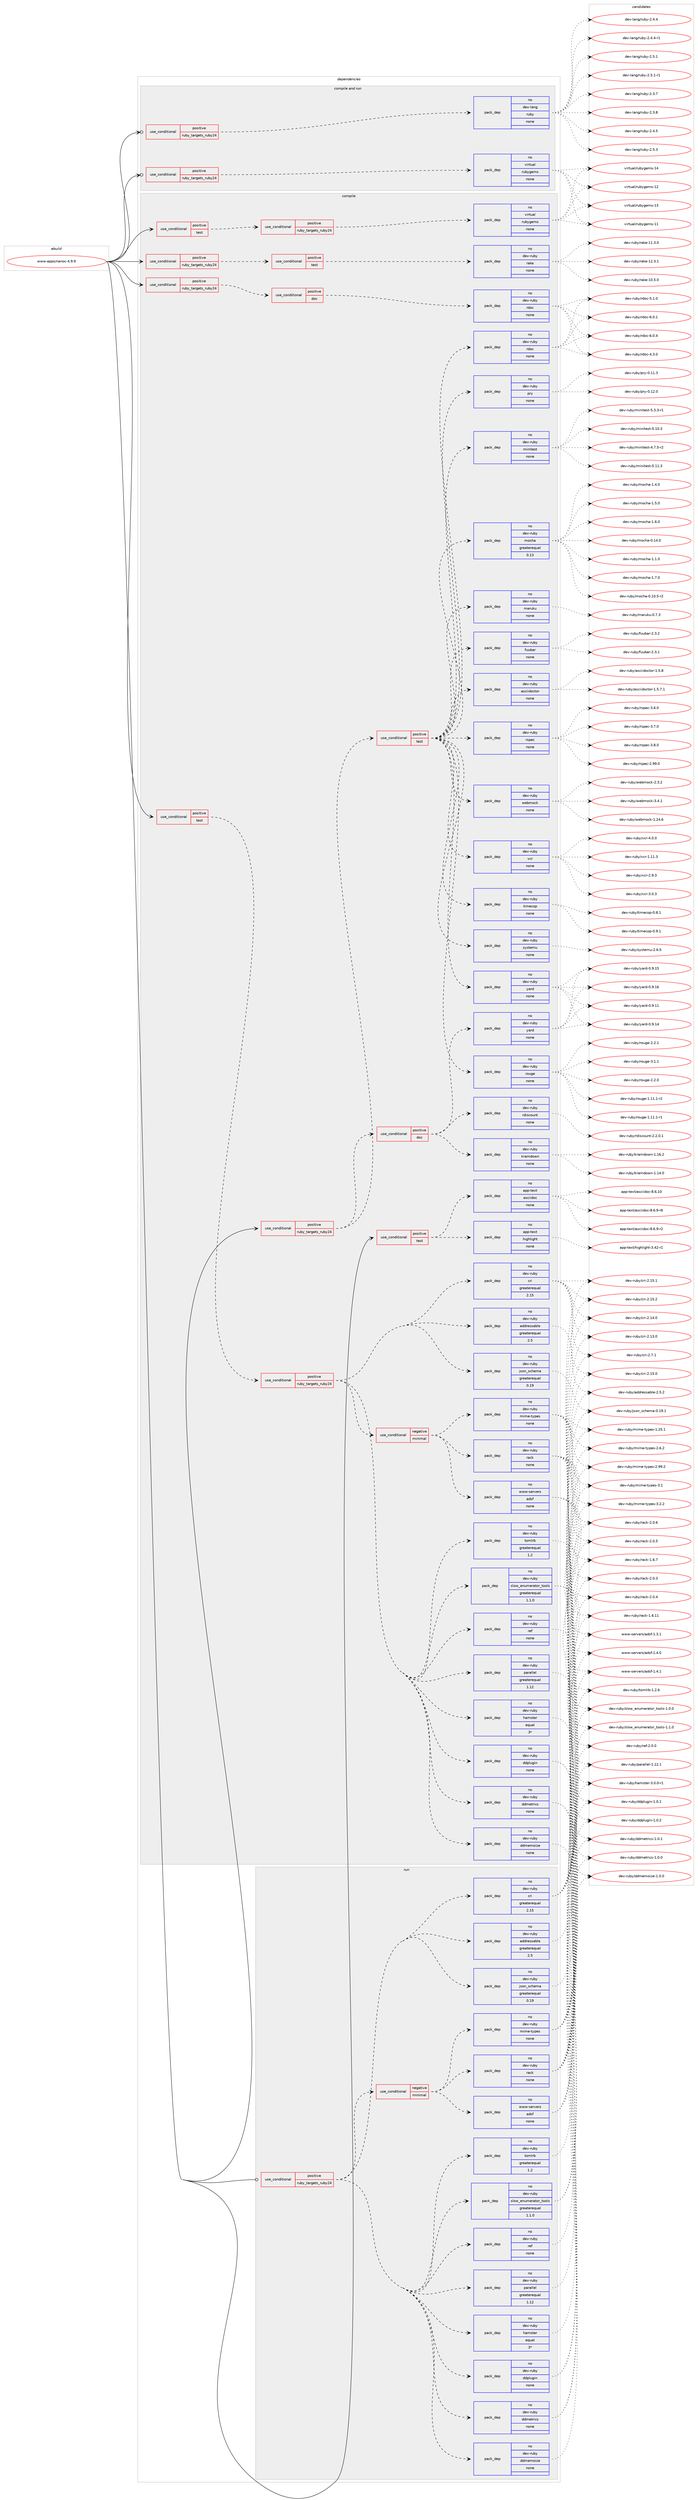 digraph prolog {

# *************
# Graph options
# *************

newrank=true;
concentrate=true;
compound=true;
graph [rankdir=LR,fontname=Helvetica,fontsize=10,ranksep=1.5];#, ranksep=2.5, nodesep=0.2];
edge  [arrowhead=vee];
node  [fontname=Helvetica,fontsize=10];

# **********
# The ebuild
# **********

subgraph cluster_leftcol {
color=gray;
rank=same;
label=<<i>ebuild</i>>;
id [label="www-apps/nanoc-4.9.9", color=red, width=4, href="../www-apps/nanoc-4.9.9.svg"];
}

# ****************
# The dependencies
# ****************

subgraph cluster_midcol {
color=gray;
label=<<i>dependencies</i>>;
subgraph cluster_compile {
fillcolor="#eeeeee";
style=filled;
label=<<i>compile</i>>;
subgraph cond1420 {
dependency8120 [label=<<TABLE BORDER="0" CELLBORDER="1" CELLSPACING="0" CELLPADDING="4"><TR><TD ROWSPAN="3" CELLPADDING="10">use_conditional</TD></TR><TR><TD>positive</TD></TR><TR><TD>ruby_targets_ruby24</TD></TR></TABLE>>, shape=none, color=red];
subgraph cond1421 {
dependency8121 [label=<<TABLE BORDER="0" CELLBORDER="1" CELLSPACING="0" CELLPADDING="4"><TR><TD ROWSPAN="3" CELLPADDING="10">use_conditional</TD></TR><TR><TD>positive</TD></TR><TR><TD>doc</TD></TR></TABLE>>, shape=none, color=red];
subgraph pack6503 {
dependency8122 [label=<<TABLE BORDER="0" CELLBORDER="1" CELLSPACING="0" CELLPADDING="4" WIDTH="220"><TR><TD ROWSPAN="6" CELLPADDING="30">pack_dep</TD></TR><TR><TD WIDTH="110">no</TD></TR><TR><TD>dev-ruby</TD></TR><TR><TD>rdoc</TD></TR><TR><TD>none</TD></TR><TR><TD></TD></TR></TABLE>>, shape=none, color=blue];
}
dependency8121:e -> dependency8122:w [weight=20,style="dashed",arrowhead="vee"];
}
dependency8120:e -> dependency8121:w [weight=20,style="dashed",arrowhead="vee"];
}
id:e -> dependency8120:w [weight=20,style="solid",arrowhead="vee"];
subgraph cond1422 {
dependency8123 [label=<<TABLE BORDER="0" CELLBORDER="1" CELLSPACING="0" CELLPADDING="4"><TR><TD ROWSPAN="3" CELLPADDING="10">use_conditional</TD></TR><TR><TD>positive</TD></TR><TR><TD>ruby_targets_ruby24</TD></TR></TABLE>>, shape=none, color=red];
subgraph cond1423 {
dependency8124 [label=<<TABLE BORDER="0" CELLBORDER="1" CELLSPACING="0" CELLPADDING="4"><TR><TD ROWSPAN="3" CELLPADDING="10">use_conditional</TD></TR><TR><TD>positive</TD></TR><TR><TD>test</TD></TR></TABLE>>, shape=none, color=red];
subgraph pack6504 {
dependency8125 [label=<<TABLE BORDER="0" CELLBORDER="1" CELLSPACING="0" CELLPADDING="4" WIDTH="220"><TR><TD ROWSPAN="6" CELLPADDING="30">pack_dep</TD></TR><TR><TD WIDTH="110">no</TD></TR><TR><TD>dev-ruby</TD></TR><TR><TD>rake</TD></TR><TR><TD>none</TD></TR><TR><TD></TD></TR></TABLE>>, shape=none, color=blue];
}
dependency8124:e -> dependency8125:w [weight=20,style="dashed",arrowhead="vee"];
}
dependency8123:e -> dependency8124:w [weight=20,style="dashed",arrowhead="vee"];
}
id:e -> dependency8123:w [weight=20,style="solid",arrowhead="vee"];
subgraph cond1424 {
dependency8126 [label=<<TABLE BORDER="0" CELLBORDER="1" CELLSPACING="0" CELLPADDING="4"><TR><TD ROWSPAN="3" CELLPADDING="10">use_conditional</TD></TR><TR><TD>positive</TD></TR><TR><TD>ruby_targets_ruby24</TD></TR></TABLE>>, shape=none, color=red];
subgraph cond1425 {
dependency8127 [label=<<TABLE BORDER="0" CELLBORDER="1" CELLSPACING="0" CELLPADDING="4"><TR><TD ROWSPAN="3" CELLPADDING="10">use_conditional</TD></TR><TR><TD>positive</TD></TR><TR><TD>test</TD></TR></TABLE>>, shape=none, color=red];
subgraph pack6505 {
dependency8128 [label=<<TABLE BORDER="0" CELLBORDER="1" CELLSPACING="0" CELLPADDING="4" WIDTH="220"><TR><TD ROWSPAN="6" CELLPADDING="30">pack_dep</TD></TR><TR><TD WIDTH="110">no</TD></TR><TR><TD>dev-ruby</TD></TR><TR><TD>rspec</TD></TR><TR><TD>none</TD></TR><TR><TD></TD></TR></TABLE>>, shape=none, color=blue];
}
dependency8127:e -> dependency8128:w [weight=20,style="dashed",arrowhead="vee"];
subgraph pack6506 {
dependency8129 [label=<<TABLE BORDER="0" CELLBORDER="1" CELLSPACING="0" CELLPADDING="4" WIDTH="220"><TR><TD ROWSPAN="6" CELLPADDING="30">pack_dep</TD></TR><TR><TD WIDTH="110">no</TD></TR><TR><TD>dev-ruby</TD></TR><TR><TD>asciidoctor</TD></TR><TR><TD>none</TD></TR><TR><TD></TD></TR></TABLE>>, shape=none, color=blue];
}
dependency8127:e -> dependency8129:w [weight=20,style="dashed",arrowhead="vee"];
subgraph pack6507 {
dependency8130 [label=<<TABLE BORDER="0" CELLBORDER="1" CELLSPACING="0" CELLPADDING="4" WIDTH="220"><TR><TD ROWSPAN="6" CELLPADDING="30">pack_dep</TD></TR><TR><TD WIDTH="110">no</TD></TR><TR><TD>dev-ruby</TD></TR><TR><TD>fuubar</TD></TR><TR><TD>none</TD></TR><TR><TD></TD></TR></TABLE>>, shape=none, color=blue];
}
dependency8127:e -> dependency8130:w [weight=20,style="dashed",arrowhead="vee"];
subgraph pack6508 {
dependency8131 [label=<<TABLE BORDER="0" CELLBORDER="1" CELLSPACING="0" CELLPADDING="4" WIDTH="220"><TR><TD ROWSPAN="6" CELLPADDING="30">pack_dep</TD></TR><TR><TD WIDTH="110">no</TD></TR><TR><TD>dev-ruby</TD></TR><TR><TD>maruku</TD></TR><TR><TD>none</TD></TR><TR><TD></TD></TR></TABLE>>, shape=none, color=blue];
}
dependency8127:e -> dependency8131:w [weight=20,style="dashed",arrowhead="vee"];
subgraph pack6509 {
dependency8132 [label=<<TABLE BORDER="0" CELLBORDER="1" CELLSPACING="0" CELLPADDING="4" WIDTH="220"><TR><TD ROWSPAN="6" CELLPADDING="30">pack_dep</TD></TR><TR><TD WIDTH="110">no</TD></TR><TR><TD>dev-ruby</TD></TR><TR><TD>mocha</TD></TR><TR><TD>greaterequal</TD></TR><TR><TD>0.13</TD></TR></TABLE>>, shape=none, color=blue];
}
dependency8127:e -> dependency8132:w [weight=20,style="dashed",arrowhead="vee"];
subgraph pack6510 {
dependency8133 [label=<<TABLE BORDER="0" CELLBORDER="1" CELLSPACING="0" CELLPADDING="4" WIDTH="220"><TR><TD ROWSPAN="6" CELLPADDING="30">pack_dep</TD></TR><TR><TD WIDTH="110">no</TD></TR><TR><TD>dev-ruby</TD></TR><TR><TD>minitest</TD></TR><TR><TD>none</TD></TR><TR><TD></TD></TR></TABLE>>, shape=none, color=blue];
}
dependency8127:e -> dependency8133:w [weight=20,style="dashed",arrowhead="vee"];
subgraph pack6511 {
dependency8134 [label=<<TABLE BORDER="0" CELLBORDER="1" CELLSPACING="0" CELLPADDING="4" WIDTH="220"><TR><TD ROWSPAN="6" CELLPADDING="30">pack_dep</TD></TR><TR><TD WIDTH="110">no</TD></TR><TR><TD>dev-ruby</TD></TR><TR><TD>pry</TD></TR><TR><TD>none</TD></TR><TR><TD></TD></TR></TABLE>>, shape=none, color=blue];
}
dependency8127:e -> dependency8134:w [weight=20,style="dashed",arrowhead="vee"];
subgraph pack6512 {
dependency8135 [label=<<TABLE BORDER="0" CELLBORDER="1" CELLSPACING="0" CELLPADDING="4" WIDTH="220"><TR><TD ROWSPAN="6" CELLPADDING="30">pack_dep</TD></TR><TR><TD WIDTH="110">no</TD></TR><TR><TD>dev-ruby</TD></TR><TR><TD>rdoc</TD></TR><TR><TD>none</TD></TR><TR><TD></TD></TR></TABLE>>, shape=none, color=blue];
}
dependency8127:e -> dependency8135:w [weight=20,style="dashed",arrowhead="vee"];
subgraph pack6513 {
dependency8136 [label=<<TABLE BORDER="0" CELLBORDER="1" CELLSPACING="0" CELLPADDING="4" WIDTH="220"><TR><TD ROWSPAN="6" CELLPADDING="30">pack_dep</TD></TR><TR><TD WIDTH="110">no</TD></TR><TR><TD>dev-ruby</TD></TR><TR><TD>rouge</TD></TR><TR><TD>none</TD></TR><TR><TD></TD></TR></TABLE>>, shape=none, color=blue];
}
dependency8127:e -> dependency8136:w [weight=20,style="dashed",arrowhead="vee"];
subgraph pack6514 {
dependency8137 [label=<<TABLE BORDER="0" CELLBORDER="1" CELLSPACING="0" CELLPADDING="4" WIDTH="220"><TR><TD ROWSPAN="6" CELLPADDING="30">pack_dep</TD></TR><TR><TD WIDTH="110">no</TD></TR><TR><TD>dev-ruby</TD></TR><TR><TD>systemu</TD></TR><TR><TD>none</TD></TR><TR><TD></TD></TR></TABLE>>, shape=none, color=blue];
}
dependency8127:e -> dependency8137:w [weight=20,style="dashed",arrowhead="vee"];
subgraph pack6515 {
dependency8138 [label=<<TABLE BORDER="0" CELLBORDER="1" CELLSPACING="0" CELLPADDING="4" WIDTH="220"><TR><TD ROWSPAN="6" CELLPADDING="30">pack_dep</TD></TR><TR><TD WIDTH="110">no</TD></TR><TR><TD>dev-ruby</TD></TR><TR><TD>timecop</TD></TR><TR><TD>none</TD></TR><TR><TD></TD></TR></TABLE>>, shape=none, color=blue];
}
dependency8127:e -> dependency8138:w [weight=20,style="dashed",arrowhead="vee"];
subgraph pack6516 {
dependency8139 [label=<<TABLE BORDER="0" CELLBORDER="1" CELLSPACING="0" CELLPADDING="4" WIDTH="220"><TR><TD ROWSPAN="6" CELLPADDING="30">pack_dep</TD></TR><TR><TD WIDTH="110">no</TD></TR><TR><TD>dev-ruby</TD></TR><TR><TD>vcr</TD></TR><TR><TD>none</TD></TR><TR><TD></TD></TR></TABLE>>, shape=none, color=blue];
}
dependency8127:e -> dependency8139:w [weight=20,style="dashed",arrowhead="vee"];
subgraph pack6517 {
dependency8140 [label=<<TABLE BORDER="0" CELLBORDER="1" CELLSPACING="0" CELLPADDING="4" WIDTH="220"><TR><TD ROWSPAN="6" CELLPADDING="30">pack_dep</TD></TR><TR><TD WIDTH="110">no</TD></TR><TR><TD>dev-ruby</TD></TR><TR><TD>webmock</TD></TR><TR><TD>none</TD></TR><TR><TD></TD></TR></TABLE>>, shape=none, color=blue];
}
dependency8127:e -> dependency8140:w [weight=20,style="dashed",arrowhead="vee"];
subgraph pack6518 {
dependency8141 [label=<<TABLE BORDER="0" CELLBORDER="1" CELLSPACING="0" CELLPADDING="4" WIDTH="220"><TR><TD ROWSPAN="6" CELLPADDING="30">pack_dep</TD></TR><TR><TD WIDTH="110">no</TD></TR><TR><TD>dev-ruby</TD></TR><TR><TD>yard</TD></TR><TR><TD>none</TD></TR><TR><TD></TD></TR></TABLE>>, shape=none, color=blue];
}
dependency8127:e -> dependency8141:w [weight=20,style="dashed",arrowhead="vee"];
}
dependency8126:e -> dependency8127:w [weight=20,style="dashed",arrowhead="vee"];
subgraph cond1426 {
dependency8142 [label=<<TABLE BORDER="0" CELLBORDER="1" CELLSPACING="0" CELLPADDING="4"><TR><TD ROWSPAN="3" CELLPADDING="10">use_conditional</TD></TR><TR><TD>positive</TD></TR><TR><TD>doc</TD></TR></TABLE>>, shape=none, color=red];
subgraph pack6519 {
dependency8143 [label=<<TABLE BORDER="0" CELLBORDER="1" CELLSPACING="0" CELLPADDING="4" WIDTH="220"><TR><TD ROWSPAN="6" CELLPADDING="30">pack_dep</TD></TR><TR><TD WIDTH="110">no</TD></TR><TR><TD>dev-ruby</TD></TR><TR><TD>kramdown</TD></TR><TR><TD>none</TD></TR><TR><TD></TD></TR></TABLE>>, shape=none, color=blue];
}
dependency8142:e -> dependency8143:w [weight=20,style="dashed",arrowhead="vee"];
subgraph pack6520 {
dependency8144 [label=<<TABLE BORDER="0" CELLBORDER="1" CELLSPACING="0" CELLPADDING="4" WIDTH="220"><TR><TD ROWSPAN="6" CELLPADDING="30">pack_dep</TD></TR><TR><TD WIDTH="110">no</TD></TR><TR><TD>dev-ruby</TD></TR><TR><TD>rdiscount</TD></TR><TR><TD>none</TD></TR><TR><TD></TD></TR></TABLE>>, shape=none, color=blue];
}
dependency8142:e -> dependency8144:w [weight=20,style="dashed",arrowhead="vee"];
subgraph pack6521 {
dependency8145 [label=<<TABLE BORDER="0" CELLBORDER="1" CELLSPACING="0" CELLPADDING="4" WIDTH="220"><TR><TD ROWSPAN="6" CELLPADDING="30">pack_dep</TD></TR><TR><TD WIDTH="110">no</TD></TR><TR><TD>dev-ruby</TD></TR><TR><TD>yard</TD></TR><TR><TD>none</TD></TR><TR><TD></TD></TR></TABLE>>, shape=none, color=blue];
}
dependency8142:e -> dependency8145:w [weight=20,style="dashed",arrowhead="vee"];
}
dependency8126:e -> dependency8142:w [weight=20,style="dashed",arrowhead="vee"];
}
id:e -> dependency8126:w [weight=20,style="solid",arrowhead="vee"];
subgraph cond1427 {
dependency8146 [label=<<TABLE BORDER="0" CELLBORDER="1" CELLSPACING="0" CELLPADDING="4"><TR><TD ROWSPAN="3" CELLPADDING="10">use_conditional</TD></TR><TR><TD>positive</TD></TR><TR><TD>test</TD></TR></TABLE>>, shape=none, color=red];
subgraph cond1428 {
dependency8147 [label=<<TABLE BORDER="0" CELLBORDER="1" CELLSPACING="0" CELLPADDING="4"><TR><TD ROWSPAN="3" CELLPADDING="10">use_conditional</TD></TR><TR><TD>positive</TD></TR><TR><TD>ruby_targets_ruby24</TD></TR></TABLE>>, shape=none, color=red];
subgraph cond1429 {
dependency8148 [label=<<TABLE BORDER="0" CELLBORDER="1" CELLSPACING="0" CELLPADDING="4"><TR><TD ROWSPAN="3" CELLPADDING="10">use_conditional</TD></TR><TR><TD>negative</TD></TR><TR><TD>minimal</TD></TR></TABLE>>, shape=none, color=red];
subgraph pack6522 {
dependency8149 [label=<<TABLE BORDER="0" CELLBORDER="1" CELLSPACING="0" CELLPADDING="4" WIDTH="220"><TR><TD ROWSPAN="6" CELLPADDING="30">pack_dep</TD></TR><TR><TD WIDTH="110">no</TD></TR><TR><TD>dev-ruby</TD></TR><TR><TD>mime-types</TD></TR><TR><TD>none</TD></TR><TR><TD></TD></TR></TABLE>>, shape=none, color=blue];
}
dependency8148:e -> dependency8149:w [weight=20,style="dashed",arrowhead="vee"];
subgraph pack6523 {
dependency8150 [label=<<TABLE BORDER="0" CELLBORDER="1" CELLSPACING="0" CELLPADDING="4" WIDTH="220"><TR><TD ROWSPAN="6" CELLPADDING="30">pack_dep</TD></TR><TR><TD WIDTH="110">no</TD></TR><TR><TD>dev-ruby</TD></TR><TR><TD>rack</TD></TR><TR><TD>none</TD></TR><TR><TD></TD></TR></TABLE>>, shape=none, color=blue];
}
dependency8148:e -> dependency8150:w [weight=20,style="dashed",arrowhead="vee"];
subgraph pack6524 {
dependency8151 [label=<<TABLE BORDER="0" CELLBORDER="1" CELLSPACING="0" CELLPADDING="4" WIDTH="220"><TR><TD ROWSPAN="6" CELLPADDING="30">pack_dep</TD></TR><TR><TD WIDTH="110">no</TD></TR><TR><TD>www-servers</TD></TR><TR><TD>adsf</TD></TR><TR><TD>none</TD></TR><TR><TD></TD></TR></TABLE>>, shape=none, color=blue];
}
dependency8148:e -> dependency8151:w [weight=20,style="dashed",arrowhead="vee"];
}
dependency8147:e -> dependency8148:w [weight=20,style="dashed",arrowhead="vee"];
subgraph pack6525 {
dependency8152 [label=<<TABLE BORDER="0" CELLBORDER="1" CELLSPACING="0" CELLPADDING="4" WIDTH="220"><TR><TD ROWSPAN="6" CELLPADDING="30">pack_dep</TD></TR><TR><TD WIDTH="110">no</TD></TR><TR><TD>dev-ruby</TD></TR><TR><TD>addressable</TD></TR><TR><TD>greaterequal</TD></TR><TR><TD>2.5</TD></TR></TABLE>>, shape=none, color=blue];
}
dependency8147:e -> dependency8152:w [weight=20,style="dashed",arrowhead="vee"];
subgraph pack6526 {
dependency8153 [label=<<TABLE BORDER="0" CELLBORDER="1" CELLSPACING="0" CELLPADDING="4" WIDTH="220"><TR><TD ROWSPAN="6" CELLPADDING="30">pack_dep</TD></TR><TR><TD WIDTH="110">no</TD></TR><TR><TD>dev-ruby</TD></TR><TR><TD>cri</TD></TR><TR><TD>greaterequal</TD></TR><TR><TD>2.15</TD></TR></TABLE>>, shape=none, color=blue];
}
dependency8147:e -> dependency8153:w [weight=20,style="dashed",arrowhead="vee"];
subgraph pack6527 {
dependency8154 [label=<<TABLE BORDER="0" CELLBORDER="1" CELLSPACING="0" CELLPADDING="4" WIDTH="220"><TR><TD ROWSPAN="6" CELLPADDING="30">pack_dep</TD></TR><TR><TD WIDTH="110">no</TD></TR><TR><TD>dev-ruby</TD></TR><TR><TD>ddmemoize</TD></TR><TR><TD>none</TD></TR><TR><TD></TD></TR></TABLE>>, shape=none, color=blue];
}
dependency8147:e -> dependency8154:w [weight=20,style="dashed",arrowhead="vee"];
subgraph pack6528 {
dependency8155 [label=<<TABLE BORDER="0" CELLBORDER="1" CELLSPACING="0" CELLPADDING="4" WIDTH="220"><TR><TD ROWSPAN="6" CELLPADDING="30">pack_dep</TD></TR><TR><TD WIDTH="110">no</TD></TR><TR><TD>dev-ruby</TD></TR><TR><TD>ddmetrics</TD></TR><TR><TD>none</TD></TR><TR><TD></TD></TR></TABLE>>, shape=none, color=blue];
}
dependency8147:e -> dependency8155:w [weight=20,style="dashed",arrowhead="vee"];
subgraph pack6529 {
dependency8156 [label=<<TABLE BORDER="0" CELLBORDER="1" CELLSPACING="0" CELLPADDING="4" WIDTH="220"><TR><TD ROWSPAN="6" CELLPADDING="30">pack_dep</TD></TR><TR><TD WIDTH="110">no</TD></TR><TR><TD>dev-ruby</TD></TR><TR><TD>ddplugin</TD></TR><TR><TD>none</TD></TR><TR><TD></TD></TR></TABLE>>, shape=none, color=blue];
}
dependency8147:e -> dependency8156:w [weight=20,style="dashed",arrowhead="vee"];
subgraph pack6530 {
dependency8157 [label=<<TABLE BORDER="0" CELLBORDER="1" CELLSPACING="0" CELLPADDING="4" WIDTH="220"><TR><TD ROWSPAN="6" CELLPADDING="30">pack_dep</TD></TR><TR><TD WIDTH="110">no</TD></TR><TR><TD>dev-ruby</TD></TR><TR><TD>hamster</TD></TR><TR><TD>equal</TD></TR><TR><TD>3*</TD></TR></TABLE>>, shape=none, color=blue];
}
dependency8147:e -> dependency8157:w [weight=20,style="dashed",arrowhead="vee"];
subgraph pack6531 {
dependency8158 [label=<<TABLE BORDER="0" CELLBORDER="1" CELLSPACING="0" CELLPADDING="4" WIDTH="220"><TR><TD ROWSPAN="6" CELLPADDING="30">pack_dep</TD></TR><TR><TD WIDTH="110">no</TD></TR><TR><TD>dev-ruby</TD></TR><TR><TD>json_schema</TD></TR><TR><TD>greaterequal</TD></TR><TR><TD>0.19</TD></TR></TABLE>>, shape=none, color=blue];
}
dependency8147:e -> dependency8158:w [weight=20,style="dashed",arrowhead="vee"];
subgraph pack6532 {
dependency8159 [label=<<TABLE BORDER="0" CELLBORDER="1" CELLSPACING="0" CELLPADDING="4" WIDTH="220"><TR><TD ROWSPAN="6" CELLPADDING="30">pack_dep</TD></TR><TR><TD WIDTH="110">no</TD></TR><TR><TD>dev-ruby</TD></TR><TR><TD>parallel</TD></TR><TR><TD>greaterequal</TD></TR><TR><TD>1.12</TD></TR></TABLE>>, shape=none, color=blue];
}
dependency8147:e -> dependency8159:w [weight=20,style="dashed",arrowhead="vee"];
subgraph pack6533 {
dependency8160 [label=<<TABLE BORDER="0" CELLBORDER="1" CELLSPACING="0" CELLPADDING="4" WIDTH="220"><TR><TD ROWSPAN="6" CELLPADDING="30">pack_dep</TD></TR><TR><TD WIDTH="110">no</TD></TR><TR><TD>dev-ruby</TD></TR><TR><TD>ref</TD></TR><TR><TD>none</TD></TR><TR><TD></TD></TR></TABLE>>, shape=none, color=blue];
}
dependency8147:e -> dependency8160:w [weight=20,style="dashed",arrowhead="vee"];
subgraph pack6534 {
dependency8161 [label=<<TABLE BORDER="0" CELLBORDER="1" CELLSPACING="0" CELLPADDING="4" WIDTH="220"><TR><TD ROWSPAN="6" CELLPADDING="30">pack_dep</TD></TR><TR><TD WIDTH="110">no</TD></TR><TR><TD>dev-ruby</TD></TR><TR><TD>slow_enumerator_tools</TD></TR><TR><TD>greaterequal</TD></TR><TR><TD>1.1.0</TD></TR></TABLE>>, shape=none, color=blue];
}
dependency8147:e -> dependency8161:w [weight=20,style="dashed",arrowhead="vee"];
subgraph pack6535 {
dependency8162 [label=<<TABLE BORDER="0" CELLBORDER="1" CELLSPACING="0" CELLPADDING="4" WIDTH="220"><TR><TD ROWSPAN="6" CELLPADDING="30">pack_dep</TD></TR><TR><TD WIDTH="110">no</TD></TR><TR><TD>dev-ruby</TD></TR><TR><TD>tomlrb</TD></TR><TR><TD>greaterequal</TD></TR><TR><TD>1.2</TD></TR></TABLE>>, shape=none, color=blue];
}
dependency8147:e -> dependency8162:w [weight=20,style="dashed",arrowhead="vee"];
}
dependency8146:e -> dependency8147:w [weight=20,style="dashed",arrowhead="vee"];
}
id:e -> dependency8146:w [weight=20,style="solid",arrowhead="vee"];
subgraph cond1430 {
dependency8163 [label=<<TABLE BORDER="0" CELLBORDER="1" CELLSPACING="0" CELLPADDING="4"><TR><TD ROWSPAN="3" CELLPADDING="10">use_conditional</TD></TR><TR><TD>positive</TD></TR><TR><TD>test</TD></TR></TABLE>>, shape=none, color=red];
subgraph cond1431 {
dependency8164 [label=<<TABLE BORDER="0" CELLBORDER="1" CELLSPACING="0" CELLPADDING="4"><TR><TD ROWSPAN="3" CELLPADDING="10">use_conditional</TD></TR><TR><TD>positive</TD></TR><TR><TD>ruby_targets_ruby24</TD></TR></TABLE>>, shape=none, color=red];
subgraph pack6536 {
dependency8165 [label=<<TABLE BORDER="0" CELLBORDER="1" CELLSPACING="0" CELLPADDING="4" WIDTH="220"><TR><TD ROWSPAN="6" CELLPADDING="30">pack_dep</TD></TR><TR><TD WIDTH="110">no</TD></TR><TR><TD>virtual</TD></TR><TR><TD>rubygems</TD></TR><TR><TD>none</TD></TR><TR><TD></TD></TR></TABLE>>, shape=none, color=blue];
}
dependency8164:e -> dependency8165:w [weight=20,style="dashed",arrowhead="vee"];
}
dependency8163:e -> dependency8164:w [weight=20,style="dashed",arrowhead="vee"];
}
id:e -> dependency8163:w [weight=20,style="solid",arrowhead="vee"];
subgraph cond1432 {
dependency8166 [label=<<TABLE BORDER="0" CELLBORDER="1" CELLSPACING="0" CELLPADDING="4"><TR><TD ROWSPAN="3" CELLPADDING="10">use_conditional</TD></TR><TR><TD>positive</TD></TR><TR><TD>test</TD></TR></TABLE>>, shape=none, color=red];
subgraph pack6537 {
dependency8167 [label=<<TABLE BORDER="0" CELLBORDER="1" CELLSPACING="0" CELLPADDING="4" WIDTH="220"><TR><TD ROWSPAN="6" CELLPADDING="30">pack_dep</TD></TR><TR><TD WIDTH="110">no</TD></TR><TR><TD>app-text</TD></TR><TR><TD>asciidoc</TD></TR><TR><TD>none</TD></TR><TR><TD></TD></TR></TABLE>>, shape=none, color=blue];
}
dependency8166:e -> dependency8167:w [weight=20,style="dashed",arrowhead="vee"];
subgraph pack6538 {
dependency8168 [label=<<TABLE BORDER="0" CELLBORDER="1" CELLSPACING="0" CELLPADDING="4" WIDTH="220"><TR><TD ROWSPAN="6" CELLPADDING="30">pack_dep</TD></TR><TR><TD WIDTH="110">no</TD></TR><TR><TD>app-text</TD></TR><TR><TD>highlight</TD></TR><TR><TD>none</TD></TR><TR><TD></TD></TR></TABLE>>, shape=none, color=blue];
}
dependency8166:e -> dependency8168:w [weight=20,style="dashed",arrowhead="vee"];
}
id:e -> dependency8166:w [weight=20,style="solid",arrowhead="vee"];
}
subgraph cluster_compileandrun {
fillcolor="#eeeeee";
style=filled;
label=<<i>compile and run</i>>;
subgraph cond1433 {
dependency8169 [label=<<TABLE BORDER="0" CELLBORDER="1" CELLSPACING="0" CELLPADDING="4"><TR><TD ROWSPAN="3" CELLPADDING="10">use_conditional</TD></TR><TR><TD>positive</TD></TR><TR><TD>ruby_targets_ruby24</TD></TR></TABLE>>, shape=none, color=red];
subgraph pack6539 {
dependency8170 [label=<<TABLE BORDER="0" CELLBORDER="1" CELLSPACING="0" CELLPADDING="4" WIDTH="220"><TR><TD ROWSPAN="6" CELLPADDING="30">pack_dep</TD></TR><TR><TD WIDTH="110">no</TD></TR><TR><TD>dev-lang</TD></TR><TR><TD>ruby</TD></TR><TR><TD>none</TD></TR><TR><TD></TD></TR></TABLE>>, shape=none, color=blue];
}
dependency8169:e -> dependency8170:w [weight=20,style="dashed",arrowhead="vee"];
}
id:e -> dependency8169:w [weight=20,style="solid",arrowhead="odotvee"];
subgraph cond1434 {
dependency8171 [label=<<TABLE BORDER="0" CELLBORDER="1" CELLSPACING="0" CELLPADDING="4"><TR><TD ROWSPAN="3" CELLPADDING="10">use_conditional</TD></TR><TR><TD>positive</TD></TR><TR><TD>ruby_targets_ruby24</TD></TR></TABLE>>, shape=none, color=red];
subgraph pack6540 {
dependency8172 [label=<<TABLE BORDER="0" CELLBORDER="1" CELLSPACING="0" CELLPADDING="4" WIDTH="220"><TR><TD ROWSPAN="6" CELLPADDING="30">pack_dep</TD></TR><TR><TD WIDTH="110">no</TD></TR><TR><TD>virtual</TD></TR><TR><TD>rubygems</TD></TR><TR><TD>none</TD></TR><TR><TD></TD></TR></TABLE>>, shape=none, color=blue];
}
dependency8171:e -> dependency8172:w [weight=20,style="dashed",arrowhead="vee"];
}
id:e -> dependency8171:w [weight=20,style="solid",arrowhead="odotvee"];
}
subgraph cluster_run {
fillcolor="#eeeeee";
style=filled;
label=<<i>run</i>>;
subgraph cond1435 {
dependency8173 [label=<<TABLE BORDER="0" CELLBORDER="1" CELLSPACING="0" CELLPADDING="4"><TR><TD ROWSPAN="3" CELLPADDING="10">use_conditional</TD></TR><TR><TD>positive</TD></TR><TR><TD>ruby_targets_ruby24</TD></TR></TABLE>>, shape=none, color=red];
subgraph cond1436 {
dependency8174 [label=<<TABLE BORDER="0" CELLBORDER="1" CELLSPACING="0" CELLPADDING="4"><TR><TD ROWSPAN="3" CELLPADDING="10">use_conditional</TD></TR><TR><TD>negative</TD></TR><TR><TD>minimal</TD></TR></TABLE>>, shape=none, color=red];
subgraph pack6541 {
dependency8175 [label=<<TABLE BORDER="0" CELLBORDER="1" CELLSPACING="0" CELLPADDING="4" WIDTH="220"><TR><TD ROWSPAN="6" CELLPADDING="30">pack_dep</TD></TR><TR><TD WIDTH="110">no</TD></TR><TR><TD>dev-ruby</TD></TR><TR><TD>mime-types</TD></TR><TR><TD>none</TD></TR><TR><TD></TD></TR></TABLE>>, shape=none, color=blue];
}
dependency8174:e -> dependency8175:w [weight=20,style="dashed",arrowhead="vee"];
subgraph pack6542 {
dependency8176 [label=<<TABLE BORDER="0" CELLBORDER="1" CELLSPACING="0" CELLPADDING="4" WIDTH="220"><TR><TD ROWSPAN="6" CELLPADDING="30">pack_dep</TD></TR><TR><TD WIDTH="110">no</TD></TR><TR><TD>dev-ruby</TD></TR><TR><TD>rack</TD></TR><TR><TD>none</TD></TR><TR><TD></TD></TR></TABLE>>, shape=none, color=blue];
}
dependency8174:e -> dependency8176:w [weight=20,style="dashed",arrowhead="vee"];
subgraph pack6543 {
dependency8177 [label=<<TABLE BORDER="0" CELLBORDER="1" CELLSPACING="0" CELLPADDING="4" WIDTH="220"><TR><TD ROWSPAN="6" CELLPADDING="30">pack_dep</TD></TR><TR><TD WIDTH="110">no</TD></TR><TR><TD>www-servers</TD></TR><TR><TD>adsf</TD></TR><TR><TD>none</TD></TR><TR><TD></TD></TR></TABLE>>, shape=none, color=blue];
}
dependency8174:e -> dependency8177:w [weight=20,style="dashed",arrowhead="vee"];
}
dependency8173:e -> dependency8174:w [weight=20,style="dashed",arrowhead="vee"];
subgraph pack6544 {
dependency8178 [label=<<TABLE BORDER="0" CELLBORDER="1" CELLSPACING="0" CELLPADDING="4" WIDTH="220"><TR><TD ROWSPAN="6" CELLPADDING="30">pack_dep</TD></TR><TR><TD WIDTH="110">no</TD></TR><TR><TD>dev-ruby</TD></TR><TR><TD>addressable</TD></TR><TR><TD>greaterequal</TD></TR><TR><TD>2.5</TD></TR></TABLE>>, shape=none, color=blue];
}
dependency8173:e -> dependency8178:w [weight=20,style="dashed",arrowhead="vee"];
subgraph pack6545 {
dependency8179 [label=<<TABLE BORDER="0" CELLBORDER="1" CELLSPACING="0" CELLPADDING="4" WIDTH="220"><TR><TD ROWSPAN="6" CELLPADDING="30">pack_dep</TD></TR><TR><TD WIDTH="110">no</TD></TR><TR><TD>dev-ruby</TD></TR><TR><TD>cri</TD></TR><TR><TD>greaterequal</TD></TR><TR><TD>2.15</TD></TR></TABLE>>, shape=none, color=blue];
}
dependency8173:e -> dependency8179:w [weight=20,style="dashed",arrowhead="vee"];
subgraph pack6546 {
dependency8180 [label=<<TABLE BORDER="0" CELLBORDER="1" CELLSPACING="0" CELLPADDING="4" WIDTH="220"><TR><TD ROWSPAN="6" CELLPADDING="30">pack_dep</TD></TR><TR><TD WIDTH="110">no</TD></TR><TR><TD>dev-ruby</TD></TR><TR><TD>ddmemoize</TD></TR><TR><TD>none</TD></TR><TR><TD></TD></TR></TABLE>>, shape=none, color=blue];
}
dependency8173:e -> dependency8180:w [weight=20,style="dashed",arrowhead="vee"];
subgraph pack6547 {
dependency8181 [label=<<TABLE BORDER="0" CELLBORDER="1" CELLSPACING="0" CELLPADDING="4" WIDTH="220"><TR><TD ROWSPAN="6" CELLPADDING="30">pack_dep</TD></TR><TR><TD WIDTH="110">no</TD></TR><TR><TD>dev-ruby</TD></TR><TR><TD>ddmetrics</TD></TR><TR><TD>none</TD></TR><TR><TD></TD></TR></TABLE>>, shape=none, color=blue];
}
dependency8173:e -> dependency8181:w [weight=20,style="dashed",arrowhead="vee"];
subgraph pack6548 {
dependency8182 [label=<<TABLE BORDER="0" CELLBORDER="1" CELLSPACING="0" CELLPADDING="4" WIDTH="220"><TR><TD ROWSPAN="6" CELLPADDING="30">pack_dep</TD></TR><TR><TD WIDTH="110">no</TD></TR><TR><TD>dev-ruby</TD></TR><TR><TD>ddplugin</TD></TR><TR><TD>none</TD></TR><TR><TD></TD></TR></TABLE>>, shape=none, color=blue];
}
dependency8173:e -> dependency8182:w [weight=20,style="dashed",arrowhead="vee"];
subgraph pack6549 {
dependency8183 [label=<<TABLE BORDER="0" CELLBORDER="1" CELLSPACING="0" CELLPADDING="4" WIDTH="220"><TR><TD ROWSPAN="6" CELLPADDING="30">pack_dep</TD></TR><TR><TD WIDTH="110">no</TD></TR><TR><TD>dev-ruby</TD></TR><TR><TD>hamster</TD></TR><TR><TD>equal</TD></TR><TR><TD>3*</TD></TR></TABLE>>, shape=none, color=blue];
}
dependency8173:e -> dependency8183:w [weight=20,style="dashed",arrowhead="vee"];
subgraph pack6550 {
dependency8184 [label=<<TABLE BORDER="0" CELLBORDER="1" CELLSPACING="0" CELLPADDING="4" WIDTH="220"><TR><TD ROWSPAN="6" CELLPADDING="30">pack_dep</TD></TR><TR><TD WIDTH="110">no</TD></TR><TR><TD>dev-ruby</TD></TR><TR><TD>json_schema</TD></TR><TR><TD>greaterequal</TD></TR><TR><TD>0.19</TD></TR></TABLE>>, shape=none, color=blue];
}
dependency8173:e -> dependency8184:w [weight=20,style="dashed",arrowhead="vee"];
subgraph pack6551 {
dependency8185 [label=<<TABLE BORDER="0" CELLBORDER="1" CELLSPACING="0" CELLPADDING="4" WIDTH="220"><TR><TD ROWSPAN="6" CELLPADDING="30">pack_dep</TD></TR><TR><TD WIDTH="110">no</TD></TR><TR><TD>dev-ruby</TD></TR><TR><TD>parallel</TD></TR><TR><TD>greaterequal</TD></TR><TR><TD>1.12</TD></TR></TABLE>>, shape=none, color=blue];
}
dependency8173:e -> dependency8185:w [weight=20,style="dashed",arrowhead="vee"];
subgraph pack6552 {
dependency8186 [label=<<TABLE BORDER="0" CELLBORDER="1" CELLSPACING="0" CELLPADDING="4" WIDTH="220"><TR><TD ROWSPAN="6" CELLPADDING="30">pack_dep</TD></TR><TR><TD WIDTH="110">no</TD></TR><TR><TD>dev-ruby</TD></TR><TR><TD>ref</TD></TR><TR><TD>none</TD></TR><TR><TD></TD></TR></TABLE>>, shape=none, color=blue];
}
dependency8173:e -> dependency8186:w [weight=20,style="dashed",arrowhead="vee"];
subgraph pack6553 {
dependency8187 [label=<<TABLE BORDER="0" CELLBORDER="1" CELLSPACING="0" CELLPADDING="4" WIDTH="220"><TR><TD ROWSPAN="6" CELLPADDING="30">pack_dep</TD></TR><TR><TD WIDTH="110">no</TD></TR><TR><TD>dev-ruby</TD></TR><TR><TD>slow_enumerator_tools</TD></TR><TR><TD>greaterequal</TD></TR><TR><TD>1.1.0</TD></TR></TABLE>>, shape=none, color=blue];
}
dependency8173:e -> dependency8187:w [weight=20,style="dashed",arrowhead="vee"];
subgraph pack6554 {
dependency8188 [label=<<TABLE BORDER="0" CELLBORDER="1" CELLSPACING="0" CELLPADDING="4" WIDTH="220"><TR><TD ROWSPAN="6" CELLPADDING="30">pack_dep</TD></TR><TR><TD WIDTH="110">no</TD></TR><TR><TD>dev-ruby</TD></TR><TR><TD>tomlrb</TD></TR><TR><TD>greaterequal</TD></TR><TR><TD>1.2</TD></TR></TABLE>>, shape=none, color=blue];
}
dependency8173:e -> dependency8188:w [weight=20,style="dashed",arrowhead="vee"];
}
id:e -> dependency8173:w [weight=20,style="solid",arrowhead="odot"];
}
}

# **************
# The candidates
# **************

subgraph cluster_choices {
rank=same;
color=gray;
label=<<i>candidates</i>>;

subgraph choice6503 {
color=black;
nodesep=1;
choice10010111845114117981214711410011199455246514648 [label="dev-ruby/rdoc-4.3.0", color=red, width=4,href="../dev-ruby/rdoc-4.3.0.svg"];
choice10010111845114117981214711410011199455346494648 [label="dev-ruby/rdoc-5.1.0", color=red, width=4,href="../dev-ruby/rdoc-5.1.0.svg"];
choice10010111845114117981214711410011199455446484649 [label="dev-ruby/rdoc-6.0.1", color=red, width=4,href="../dev-ruby/rdoc-6.0.1.svg"];
choice10010111845114117981214711410011199455446484652 [label="dev-ruby/rdoc-6.0.4", color=red, width=4,href="../dev-ruby/rdoc-6.0.4.svg"];
dependency8122:e -> choice10010111845114117981214711410011199455246514648:w [style=dotted,weight="100"];
dependency8122:e -> choice10010111845114117981214711410011199455346494648:w [style=dotted,weight="100"];
dependency8122:e -> choice10010111845114117981214711410011199455446484649:w [style=dotted,weight="100"];
dependency8122:e -> choice10010111845114117981214711410011199455446484652:w [style=dotted,weight="100"];
}
subgraph choice6504 {
color=black;
nodesep=1;
choice1001011184511411798121471149710710145494846534648 [label="dev-ruby/rake-10.5.0", color=red, width=4,href="../dev-ruby/rake-10.5.0.svg"];
choice1001011184511411798121471149710710145494946514648 [label="dev-ruby/rake-11.3.0", color=red, width=4,href="../dev-ruby/rake-11.3.0.svg"];
choice1001011184511411798121471149710710145495046514649 [label="dev-ruby/rake-12.3.1", color=red, width=4,href="../dev-ruby/rake-12.3.1.svg"];
dependency8125:e -> choice1001011184511411798121471149710710145494846534648:w [style=dotted,weight="100"];
dependency8125:e -> choice1001011184511411798121471149710710145494946514648:w [style=dotted,weight="100"];
dependency8125:e -> choice1001011184511411798121471149710710145495046514649:w [style=dotted,weight="100"];
}
subgraph choice6505 {
color=black;
nodesep=1;
choice1001011184511411798121471141151121019945504657574648 [label="dev-ruby/rspec-2.99.0", color=red, width=4,href="../dev-ruby/rspec-2.99.0.svg"];
choice10010111845114117981214711411511210199455146544648 [label="dev-ruby/rspec-3.6.0", color=red, width=4,href="../dev-ruby/rspec-3.6.0.svg"];
choice10010111845114117981214711411511210199455146554648 [label="dev-ruby/rspec-3.7.0", color=red, width=4,href="../dev-ruby/rspec-3.7.0.svg"];
choice10010111845114117981214711411511210199455146564648 [label="dev-ruby/rspec-3.8.0", color=red, width=4,href="../dev-ruby/rspec-3.8.0.svg"];
dependency8128:e -> choice1001011184511411798121471141151121019945504657574648:w [style=dotted,weight="100"];
dependency8128:e -> choice10010111845114117981214711411511210199455146544648:w [style=dotted,weight="100"];
dependency8128:e -> choice10010111845114117981214711411511210199455146554648:w [style=dotted,weight="100"];
dependency8128:e -> choice10010111845114117981214711411511210199455146564648:w [style=dotted,weight="100"];
}
subgraph choice6506 {
color=black;
nodesep=1;
choice1001011184511411798121479711599105105100111991161111144549465346554649 [label="dev-ruby/asciidoctor-1.5.7.1", color=red, width=4,href="../dev-ruby/asciidoctor-1.5.7.1.svg"];
choice100101118451141179812147971159910510510011199116111114454946534656 [label="dev-ruby/asciidoctor-1.5.8", color=red, width=4,href="../dev-ruby/asciidoctor-1.5.8.svg"];
dependency8129:e -> choice1001011184511411798121479711599105105100111991161111144549465346554649:w [style=dotted,weight="100"];
dependency8129:e -> choice100101118451141179812147971159910510510011199116111114454946534656:w [style=dotted,weight="100"];
}
subgraph choice6507 {
color=black;
nodesep=1;
choice1001011184511411798121471021171179897114455046514649 [label="dev-ruby/fuubar-2.3.1", color=red, width=4,href="../dev-ruby/fuubar-2.3.1.svg"];
choice1001011184511411798121471021171179897114455046514650 [label="dev-ruby/fuubar-2.3.2", color=red, width=4,href="../dev-ruby/fuubar-2.3.2.svg"];
dependency8130:e -> choice1001011184511411798121471021171179897114455046514649:w [style=dotted,weight="100"];
dependency8130:e -> choice1001011184511411798121471021171179897114455046514650:w [style=dotted,weight="100"];
}
subgraph choice6508 {
color=black;
nodesep=1;
choice10010111845114117981214710997114117107117454846554651 [label="dev-ruby/maruku-0.7.3", color=red, width=4,href="../dev-ruby/maruku-0.7.3.svg"];
dependency8131:e -> choice10010111845114117981214710997114117107117454846554651:w [style=dotted,weight="100"];
}
subgraph choice6509 {
color=black;
nodesep=1;
choice1001011184511411798121471091119910497454846494846534511450 [label="dev-ruby/mocha-0.10.5-r2", color=red, width=4,href="../dev-ruby/mocha-0.10.5-r2.svg"];
choice100101118451141179812147109111991049745484649524648 [label="dev-ruby/mocha-0.14.0", color=red, width=4,href="../dev-ruby/mocha-0.14.0.svg"];
choice1001011184511411798121471091119910497454946494648 [label="dev-ruby/mocha-1.1.0", color=red, width=4,href="../dev-ruby/mocha-1.1.0.svg"];
choice1001011184511411798121471091119910497454946524648 [label="dev-ruby/mocha-1.4.0", color=red, width=4,href="../dev-ruby/mocha-1.4.0.svg"];
choice1001011184511411798121471091119910497454946534648 [label="dev-ruby/mocha-1.5.0", color=red, width=4,href="../dev-ruby/mocha-1.5.0.svg"];
choice1001011184511411798121471091119910497454946544648 [label="dev-ruby/mocha-1.6.0", color=red, width=4,href="../dev-ruby/mocha-1.6.0.svg"];
choice1001011184511411798121471091119910497454946554648 [label="dev-ruby/mocha-1.7.0", color=red, width=4,href="../dev-ruby/mocha-1.7.0.svg"];
dependency8132:e -> choice1001011184511411798121471091119910497454846494846534511450:w [style=dotted,weight="100"];
dependency8132:e -> choice100101118451141179812147109111991049745484649524648:w [style=dotted,weight="100"];
dependency8132:e -> choice1001011184511411798121471091119910497454946494648:w [style=dotted,weight="100"];
dependency8132:e -> choice1001011184511411798121471091119910497454946524648:w [style=dotted,weight="100"];
dependency8132:e -> choice1001011184511411798121471091119910497454946534648:w [style=dotted,weight="100"];
dependency8132:e -> choice1001011184511411798121471091119910497454946544648:w [style=dotted,weight="100"];
dependency8132:e -> choice1001011184511411798121471091119910497454946554648:w [style=dotted,weight="100"];
}
subgraph choice6510 {
color=black;
nodesep=1;
choice1001011184511411798121471091051101051161011151164552465546534511450 [label="dev-ruby/minitest-4.7.5-r2", color=red, width=4,href="../dev-ruby/minitest-4.7.5-r2.svg"];
choice10010111845114117981214710910511010511610111511645534649484651 [label="dev-ruby/minitest-5.10.3", color=red, width=4,href="../dev-ruby/minitest-5.10.3.svg"];
choice10010111845114117981214710910511010511610111511645534649494651 [label="dev-ruby/minitest-5.11.3", color=red, width=4,href="../dev-ruby/minitest-5.11.3.svg"];
choice1001011184511411798121471091051101051161011151164553465146514511449 [label="dev-ruby/minitest-5.3.3-r1", color=red, width=4,href="../dev-ruby/minitest-5.3.3-r1.svg"];
dependency8133:e -> choice1001011184511411798121471091051101051161011151164552465546534511450:w [style=dotted,weight="100"];
dependency8133:e -> choice10010111845114117981214710910511010511610111511645534649484651:w [style=dotted,weight="100"];
dependency8133:e -> choice10010111845114117981214710910511010511610111511645534649494651:w [style=dotted,weight="100"];
dependency8133:e -> choice1001011184511411798121471091051101051161011151164553465146514511449:w [style=dotted,weight="100"];
}
subgraph choice6511 {
color=black;
nodesep=1;
choice10010111845114117981214711211412145484649494651 [label="dev-ruby/pry-0.11.3", color=red, width=4,href="../dev-ruby/pry-0.11.3.svg"];
choice10010111845114117981214711211412145484649504648 [label="dev-ruby/pry-0.12.0", color=red, width=4,href="../dev-ruby/pry-0.12.0.svg"];
dependency8134:e -> choice10010111845114117981214711211412145484649494651:w [style=dotted,weight="100"];
dependency8134:e -> choice10010111845114117981214711211412145484649504648:w [style=dotted,weight="100"];
}
subgraph choice6512 {
color=black;
nodesep=1;
choice10010111845114117981214711410011199455246514648 [label="dev-ruby/rdoc-4.3.0", color=red, width=4,href="../dev-ruby/rdoc-4.3.0.svg"];
choice10010111845114117981214711410011199455346494648 [label="dev-ruby/rdoc-5.1.0", color=red, width=4,href="../dev-ruby/rdoc-5.1.0.svg"];
choice10010111845114117981214711410011199455446484649 [label="dev-ruby/rdoc-6.0.1", color=red, width=4,href="../dev-ruby/rdoc-6.0.1.svg"];
choice10010111845114117981214711410011199455446484652 [label="dev-ruby/rdoc-6.0.4", color=red, width=4,href="../dev-ruby/rdoc-6.0.4.svg"];
dependency8135:e -> choice10010111845114117981214711410011199455246514648:w [style=dotted,weight="100"];
dependency8135:e -> choice10010111845114117981214711410011199455346494648:w [style=dotted,weight="100"];
dependency8135:e -> choice10010111845114117981214711410011199455446484649:w [style=dotted,weight="100"];
dependency8135:e -> choice10010111845114117981214711410011199455446484652:w [style=dotted,weight="100"];
}
subgraph choice6513 {
color=black;
nodesep=1;
choice100101118451141179812147114111117103101454946494946494511449 [label="dev-ruby/rouge-1.11.1-r1", color=red, width=4,href="../dev-ruby/rouge-1.11.1-r1.svg"];
choice100101118451141179812147114111117103101454946494946494511450 [label="dev-ruby/rouge-1.11.1-r2", color=red, width=4,href="../dev-ruby/rouge-1.11.1-r2.svg"];
choice100101118451141179812147114111117103101455046504648 [label="dev-ruby/rouge-2.2.0", color=red, width=4,href="../dev-ruby/rouge-2.2.0.svg"];
choice100101118451141179812147114111117103101455046504649 [label="dev-ruby/rouge-2.2.1", color=red, width=4,href="../dev-ruby/rouge-2.2.1.svg"];
choice100101118451141179812147114111117103101455146494649 [label="dev-ruby/rouge-3.1.1", color=red, width=4,href="../dev-ruby/rouge-3.1.1.svg"];
dependency8136:e -> choice100101118451141179812147114111117103101454946494946494511449:w [style=dotted,weight="100"];
dependency8136:e -> choice100101118451141179812147114111117103101454946494946494511450:w [style=dotted,weight="100"];
dependency8136:e -> choice100101118451141179812147114111117103101455046504648:w [style=dotted,weight="100"];
dependency8136:e -> choice100101118451141179812147114111117103101455046504649:w [style=dotted,weight="100"];
dependency8136:e -> choice100101118451141179812147114111117103101455146494649:w [style=dotted,weight="100"];
}
subgraph choice6514 {
color=black;
nodesep=1;
choice100101118451141179812147115121115116101109117455046544653 [label="dev-ruby/systemu-2.6.5", color=red, width=4,href="../dev-ruby/systemu-2.6.5.svg"];
dependency8137:e -> choice100101118451141179812147115121115116101109117455046544653:w [style=dotted,weight="100"];
}
subgraph choice6515 {
color=black;
nodesep=1;
choice10010111845114117981214711610510910199111112454846564649 [label="dev-ruby/timecop-0.8.1", color=red, width=4,href="../dev-ruby/timecop-0.8.1.svg"];
choice10010111845114117981214711610510910199111112454846574649 [label="dev-ruby/timecop-0.9.1", color=red, width=4,href="../dev-ruby/timecop-0.9.1.svg"];
dependency8138:e -> choice10010111845114117981214711610510910199111112454846564649:w [style=dotted,weight="100"];
dependency8138:e -> choice10010111845114117981214711610510910199111112454846574649:w [style=dotted,weight="100"];
}
subgraph choice6516 {
color=black;
nodesep=1;
choice1001011184511411798121471189911445494649494651 [label="dev-ruby/vcr-1.11.3", color=red, width=4,href="../dev-ruby/vcr-1.11.3.svg"];
choice10010111845114117981214711899114455046574651 [label="dev-ruby/vcr-2.9.3", color=red, width=4,href="../dev-ruby/vcr-2.9.3.svg"];
choice10010111845114117981214711899114455146484651 [label="dev-ruby/vcr-3.0.3", color=red, width=4,href="../dev-ruby/vcr-3.0.3.svg"];
choice10010111845114117981214711899114455246484648 [label="dev-ruby/vcr-4.0.0", color=red, width=4,href="../dev-ruby/vcr-4.0.0.svg"];
dependency8139:e -> choice1001011184511411798121471189911445494649494651:w [style=dotted,weight="100"];
dependency8139:e -> choice10010111845114117981214711899114455046574651:w [style=dotted,weight="100"];
dependency8139:e -> choice10010111845114117981214711899114455146484651:w [style=dotted,weight="100"];
dependency8139:e -> choice10010111845114117981214711899114455246484648:w [style=dotted,weight="100"];
}
subgraph choice6517 {
color=black;
nodesep=1;
choice100101118451141179812147119101981091119910745494650524654 [label="dev-ruby/webmock-1.24.6", color=red, width=4,href="../dev-ruby/webmock-1.24.6.svg"];
choice1001011184511411798121471191019810911199107455046514650 [label="dev-ruby/webmock-2.3.2", color=red, width=4,href="../dev-ruby/webmock-2.3.2.svg"];
choice1001011184511411798121471191019810911199107455146524649 [label="dev-ruby/webmock-3.4.1", color=red, width=4,href="../dev-ruby/webmock-3.4.1.svg"];
dependency8140:e -> choice100101118451141179812147119101981091119910745494650524654:w [style=dotted,weight="100"];
dependency8140:e -> choice1001011184511411798121471191019810911199107455046514650:w [style=dotted,weight="100"];
dependency8140:e -> choice1001011184511411798121471191019810911199107455146524649:w [style=dotted,weight="100"];
}
subgraph choice6518 {
color=black;
nodesep=1;
choice1001011184511411798121471219711410045484657464949 [label="dev-ruby/yard-0.9.11", color=red, width=4,href="../dev-ruby/yard-0.9.11.svg"];
choice1001011184511411798121471219711410045484657464952 [label="dev-ruby/yard-0.9.14", color=red, width=4,href="../dev-ruby/yard-0.9.14.svg"];
choice1001011184511411798121471219711410045484657464953 [label="dev-ruby/yard-0.9.15", color=red, width=4,href="../dev-ruby/yard-0.9.15.svg"];
choice1001011184511411798121471219711410045484657464954 [label="dev-ruby/yard-0.9.16", color=red, width=4,href="../dev-ruby/yard-0.9.16.svg"];
dependency8141:e -> choice1001011184511411798121471219711410045484657464949:w [style=dotted,weight="100"];
dependency8141:e -> choice1001011184511411798121471219711410045484657464952:w [style=dotted,weight="100"];
dependency8141:e -> choice1001011184511411798121471219711410045484657464953:w [style=dotted,weight="100"];
dependency8141:e -> choice1001011184511411798121471219711410045484657464954:w [style=dotted,weight="100"];
}
subgraph choice6519 {
color=black;
nodesep=1;
choice1001011184511411798121471071149710910011111911045494649524648 [label="dev-ruby/kramdown-1.14.0", color=red, width=4,href="../dev-ruby/kramdown-1.14.0.svg"];
choice1001011184511411798121471071149710910011111911045494649544650 [label="dev-ruby/kramdown-1.16.2", color=red, width=4,href="../dev-ruby/kramdown-1.16.2.svg"];
dependency8143:e -> choice1001011184511411798121471071149710910011111911045494649524648:w [style=dotted,weight="100"];
dependency8143:e -> choice1001011184511411798121471071149710910011111911045494649544650:w [style=dotted,weight="100"];
}
subgraph choice6520 {
color=black;
nodesep=1;
choice100101118451141179812147114100105115991111171101164550465046484649 [label="dev-ruby/rdiscount-2.2.0.1", color=red, width=4,href="../dev-ruby/rdiscount-2.2.0.1.svg"];
dependency8144:e -> choice100101118451141179812147114100105115991111171101164550465046484649:w [style=dotted,weight="100"];
}
subgraph choice6521 {
color=black;
nodesep=1;
choice1001011184511411798121471219711410045484657464949 [label="dev-ruby/yard-0.9.11", color=red, width=4,href="../dev-ruby/yard-0.9.11.svg"];
choice1001011184511411798121471219711410045484657464952 [label="dev-ruby/yard-0.9.14", color=red, width=4,href="../dev-ruby/yard-0.9.14.svg"];
choice1001011184511411798121471219711410045484657464953 [label="dev-ruby/yard-0.9.15", color=red, width=4,href="../dev-ruby/yard-0.9.15.svg"];
choice1001011184511411798121471219711410045484657464954 [label="dev-ruby/yard-0.9.16", color=red, width=4,href="../dev-ruby/yard-0.9.16.svg"];
dependency8145:e -> choice1001011184511411798121471219711410045484657464949:w [style=dotted,weight="100"];
dependency8145:e -> choice1001011184511411798121471219711410045484657464952:w [style=dotted,weight="100"];
dependency8145:e -> choice1001011184511411798121471219711410045484657464953:w [style=dotted,weight="100"];
dependency8145:e -> choice1001011184511411798121471219711410045484657464954:w [style=dotted,weight="100"];
}
subgraph choice6522 {
color=black;
nodesep=1;
choice1001011184511411798121471091051091014511612111210111545494650534649 [label="dev-ruby/mime-types-1.25.1", color=red, width=4,href="../dev-ruby/mime-types-1.25.1.svg"];
choice10010111845114117981214710910510910145116121112101115455046544650 [label="dev-ruby/mime-types-2.6.2", color=red, width=4,href="../dev-ruby/mime-types-2.6.2.svg"];
choice1001011184511411798121471091051091014511612111210111545504657574650 [label="dev-ruby/mime-types-2.99.2", color=red, width=4,href="../dev-ruby/mime-types-2.99.2.svg"];
choice1001011184511411798121471091051091014511612111210111545514649 [label="dev-ruby/mime-types-3.1", color=red, width=4,href="../dev-ruby/mime-types-3.1.svg"];
choice10010111845114117981214710910510910145116121112101115455146504650 [label="dev-ruby/mime-types-3.2.2", color=red, width=4,href="../dev-ruby/mime-types-3.2.2.svg"];
dependency8149:e -> choice1001011184511411798121471091051091014511612111210111545494650534649:w [style=dotted,weight="100"];
dependency8149:e -> choice10010111845114117981214710910510910145116121112101115455046544650:w [style=dotted,weight="100"];
dependency8149:e -> choice1001011184511411798121471091051091014511612111210111545504657574650:w [style=dotted,weight="100"];
dependency8149:e -> choice1001011184511411798121471091051091014511612111210111545514649:w [style=dotted,weight="100"];
dependency8149:e -> choice10010111845114117981214710910510910145116121112101115455146504650:w [style=dotted,weight="100"];
}
subgraph choice6523 {
color=black;
nodesep=1;
choice1001011184511411798121471149799107455046484652 [label="dev-ruby/rack-2.0.4", color=red, width=4,href="../dev-ruby/rack-2.0.4.svg"];
choice100101118451141179812147114979910745494654464949 [label="dev-ruby/rack-1.6.11", color=red, width=4,href="../dev-ruby/rack-1.6.11.svg"];
choice1001011184511411798121471149799107454946544655 [label="dev-ruby/rack-1.6.7", color=red, width=4,href="../dev-ruby/rack-1.6.7.svg"];
choice1001011184511411798121471149799107455046484651 [label="dev-ruby/rack-2.0.3", color=red, width=4,href="../dev-ruby/rack-2.0.3.svg"];
choice1001011184511411798121471149799107455046484653 [label="dev-ruby/rack-2.0.5", color=red, width=4,href="../dev-ruby/rack-2.0.5.svg"];
choice1001011184511411798121471149799107455046484654 [label="dev-ruby/rack-2.0.6", color=red, width=4,href="../dev-ruby/rack-2.0.6.svg"];
dependency8150:e -> choice1001011184511411798121471149799107455046484652:w [style=dotted,weight="100"];
dependency8150:e -> choice100101118451141179812147114979910745494654464949:w [style=dotted,weight="100"];
dependency8150:e -> choice1001011184511411798121471149799107454946544655:w [style=dotted,weight="100"];
dependency8150:e -> choice1001011184511411798121471149799107455046484651:w [style=dotted,weight="100"];
dependency8150:e -> choice1001011184511411798121471149799107455046484653:w [style=dotted,weight="100"];
dependency8150:e -> choice1001011184511411798121471149799107455046484654:w [style=dotted,weight="100"];
}
subgraph choice6524 {
color=black;
nodesep=1;
choice119119119451151011141181011141154797100115102454946514649 [label="www-servers/adsf-1.3.1", color=red, width=4,href="../www-servers/adsf-1.3.1.svg"];
choice119119119451151011141181011141154797100115102454946524648 [label="www-servers/adsf-1.4.0", color=red, width=4,href="../www-servers/adsf-1.4.0.svg"];
choice119119119451151011141181011141154797100115102454946524649 [label="www-servers/adsf-1.4.1", color=red, width=4,href="../www-servers/adsf-1.4.1.svg"];
dependency8151:e -> choice119119119451151011141181011141154797100115102454946514649:w [style=dotted,weight="100"];
dependency8151:e -> choice119119119451151011141181011141154797100115102454946524648:w [style=dotted,weight="100"];
dependency8151:e -> choice119119119451151011141181011141154797100115102454946524649:w [style=dotted,weight="100"];
}
subgraph choice6525 {
color=black;
nodesep=1;
choice100101118451141179812147971001001141011151159798108101455046534650 [label="dev-ruby/addressable-2.5.2", color=red, width=4,href="../dev-ruby/addressable-2.5.2.svg"];
dependency8152:e -> choice100101118451141179812147971001001141011151159798108101455046534650:w [style=dotted,weight="100"];
}
subgraph choice6526 {
color=black;
nodesep=1;
choice1001011184511411798121479911410545504649514648 [label="dev-ruby/cri-2.13.0", color=red, width=4,href="../dev-ruby/cri-2.13.0.svg"];
choice1001011184511411798121479911410545504649524648 [label="dev-ruby/cri-2.14.0", color=red, width=4,href="../dev-ruby/cri-2.14.0.svg"];
choice1001011184511411798121479911410545504649534648 [label="dev-ruby/cri-2.15.0", color=red, width=4,href="../dev-ruby/cri-2.15.0.svg"];
choice1001011184511411798121479911410545504649534649 [label="dev-ruby/cri-2.15.1", color=red, width=4,href="../dev-ruby/cri-2.15.1.svg"];
choice1001011184511411798121479911410545504649534650 [label="dev-ruby/cri-2.15.2", color=red, width=4,href="../dev-ruby/cri-2.15.2.svg"];
choice10010111845114117981214799114105455046554649 [label="dev-ruby/cri-2.7.1", color=red, width=4,href="../dev-ruby/cri-2.7.1.svg"];
dependency8153:e -> choice1001011184511411798121479911410545504649514648:w [style=dotted,weight="100"];
dependency8153:e -> choice1001011184511411798121479911410545504649524648:w [style=dotted,weight="100"];
dependency8153:e -> choice1001011184511411798121479911410545504649534648:w [style=dotted,weight="100"];
dependency8153:e -> choice1001011184511411798121479911410545504649534649:w [style=dotted,weight="100"];
dependency8153:e -> choice1001011184511411798121479911410545504649534650:w [style=dotted,weight="100"];
dependency8153:e -> choice10010111845114117981214799114105455046554649:w [style=dotted,weight="100"];
}
subgraph choice6527 {
color=black;
nodesep=1;
choice100101118451141179812147100100109101109111105122101454946484648 [label="dev-ruby/ddmemoize-1.0.0", color=red, width=4,href="../dev-ruby/ddmemoize-1.0.0.svg"];
dependency8154:e -> choice100101118451141179812147100100109101109111105122101454946484648:w [style=dotted,weight="100"];
}
subgraph choice6528 {
color=black;
nodesep=1;
choice10010111845114117981214710010010910111611410599115454946484648 [label="dev-ruby/ddmetrics-1.0.0", color=red, width=4,href="../dev-ruby/ddmetrics-1.0.0.svg"];
choice10010111845114117981214710010010910111611410599115454946484649 [label="dev-ruby/ddmetrics-1.0.1", color=red, width=4,href="../dev-ruby/ddmetrics-1.0.1.svg"];
dependency8155:e -> choice10010111845114117981214710010010910111611410599115454946484648:w [style=dotted,weight="100"];
dependency8155:e -> choice10010111845114117981214710010010910111611410599115454946484649:w [style=dotted,weight="100"];
}
subgraph choice6529 {
color=black;
nodesep=1;
choice100101118451141179812147100100112108117103105110454946484649 [label="dev-ruby/ddplugin-1.0.1", color=red, width=4,href="../dev-ruby/ddplugin-1.0.1.svg"];
choice100101118451141179812147100100112108117103105110454946484650 [label="dev-ruby/ddplugin-1.0.2", color=red, width=4,href="../dev-ruby/ddplugin-1.0.2.svg"];
dependency8156:e -> choice100101118451141179812147100100112108117103105110454946484649:w [style=dotted,weight="100"];
dependency8156:e -> choice100101118451141179812147100100112108117103105110454946484650:w [style=dotted,weight="100"];
}
subgraph choice6530 {
color=black;
nodesep=1;
choice100101118451141179812147104971091151161011144551464846484511449 [label="dev-ruby/hamster-3.0.0-r1", color=red, width=4,href="../dev-ruby/hamster-3.0.0-r1.svg"];
dependency8157:e -> choice100101118451141179812147104971091151161011144551464846484511449:w [style=dotted,weight="100"];
}
subgraph choice6531 {
color=black;
nodesep=1;
choice10010111845114117981214710611511111095115991041011099745484649574649 [label="dev-ruby/json_schema-0.19.1", color=red, width=4,href="../dev-ruby/json_schema-0.19.1.svg"];
dependency8158:e -> choice10010111845114117981214710611511111095115991041011099745484649574649:w [style=dotted,weight="100"];
}
subgraph choice6532 {
color=black;
nodesep=1;
choice100101118451141179812147112971149710810810110845494649504649 [label="dev-ruby/parallel-1.12.1", color=red, width=4,href="../dev-ruby/parallel-1.12.1.svg"];
dependency8159:e -> choice100101118451141179812147112971149710810810110845494649504649:w [style=dotted,weight="100"];
}
subgraph choice6533 {
color=black;
nodesep=1;
choice100101118451141179812147114101102455046484648 [label="dev-ruby/ref-2.0.0", color=red, width=4,href="../dev-ruby/ref-2.0.0.svg"];
dependency8160:e -> choice100101118451141179812147114101102455046484648:w [style=dotted,weight="100"];
}
subgraph choice6534 {
color=black;
nodesep=1;
choice100101118451141179812147115108111119951011101171091011149711611111495116111111108115454946484648 [label="dev-ruby/slow_enumerator_tools-1.0.0", color=red, width=4,href="../dev-ruby/slow_enumerator_tools-1.0.0.svg"];
choice100101118451141179812147115108111119951011101171091011149711611111495116111111108115454946494648 [label="dev-ruby/slow_enumerator_tools-1.1.0", color=red, width=4,href="../dev-ruby/slow_enumerator_tools-1.1.0.svg"];
dependency8161:e -> choice100101118451141179812147115108111119951011101171091011149711611111495116111111108115454946484648:w [style=dotted,weight="100"];
dependency8161:e -> choice100101118451141179812147115108111119951011101171091011149711611111495116111111108115454946494648:w [style=dotted,weight="100"];
}
subgraph choice6535 {
color=black;
nodesep=1;
choice10010111845114117981214711611110910811498454946504654 [label="dev-ruby/tomlrb-1.2.6", color=red, width=4,href="../dev-ruby/tomlrb-1.2.6.svg"];
dependency8162:e -> choice10010111845114117981214711611110910811498454946504654:w [style=dotted,weight="100"];
}
subgraph choice6536 {
color=black;
nodesep=1;
choice118105114116117971084711411798121103101109115454949 [label="virtual/rubygems-11", color=red, width=4,href="../virtual/rubygems-11.svg"];
choice118105114116117971084711411798121103101109115454950 [label="virtual/rubygems-12", color=red, width=4,href="../virtual/rubygems-12.svg"];
choice118105114116117971084711411798121103101109115454951 [label="virtual/rubygems-13", color=red, width=4,href="../virtual/rubygems-13.svg"];
choice118105114116117971084711411798121103101109115454952 [label="virtual/rubygems-14", color=red, width=4,href="../virtual/rubygems-14.svg"];
dependency8165:e -> choice118105114116117971084711411798121103101109115454949:w [style=dotted,weight="100"];
dependency8165:e -> choice118105114116117971084711411798121103101109115454950:w [style=dotted,weight="100"];
dependency8165:e -> choice118105114116117971084711411798121103101109115454951:w [style=dotted,weight="100"];
dependency8165:e -> choice118105114116117971084711411798121103101109115454952:w [style=dotted,weight="100"];
}
subgraph choice6537 {
color=black;
nodesep=1;
choice97112112451161011201164797115991051051001119945564654464948 [label="app-text/asciidoc-8.6.10", color=red, width=4,href="../app-text/asciidoc-8.6.10.svg"];
choice9711211245116101120116479711599105105100111994556465446574511450 [label="app-text/asciidoc-8.6.9-r2", color=red, width=4,href="../app-text/asciidoc-8.6.9-r2.svg"];
choice9711211245116101120116479711599105105100111994556465446574511454 [label="app-text/asciidoc-8.6.9-r6", color=red, width=4,href="../app-text/asciidoc-8.6.9-r6.svg"];
dependency8167:e -> choice97112112451161011201164797115991051051001119945564654464948:w [style=dotted,weight="100"];
dependency8167:e -> choice9711211245116101120116479711599105105100111994556465446574511450:w [style=dotted,weight="100"];
dependency8167:e -> choice9711211245116101120116479711599105105100111994556465446574511454:w [style=dotted,weight="100"];
}
subgraph choice6538 {
color=black;
nodesep=1;
choice97112112451161011201164710410510310410810510310411645514652504511449 [label="app-text/highlight-3.42-r1", color=red, width=4,href="../app-text/highlight-3.42-r1.svg"];
dependency8168:e -> choice97112112451161011201164710410510310410810510310411645514652504511449:w [style=dotted,weight="100"];
}
subgraph choice6539 {
color=black;
nodesep=1;
choice10010111845108971101034711411798121455046524652 [label="dev-lang/ruby-2.4.4", color=red, width=4,href="../dev-lang/ruby-2.4.4.svg"];
choice100101118451089711010347114117981214550465246524511449 [label="dev-lang/ruby-2.4.4-r1", color=red, width=4,href="../dev-lang/ruby-2.4.4-r1.svg"];
choice10010111845108971101034711411798121455046534649 [label="dev-lang/ruby-2.5.1", color=red, width=4,href="../dev-lang/ruby-2.5.1.svg"];
choice100101118451089711010347114117981214550465346494511449 [label="dev-lang/ruby-2.5.1-r1", color=red, width=4,href="../dev-lang/ruby-2.5.1-r1.svg"];
choice10010111845108971101034711411798121455046514655 [label="dev-lang/ruby-2.3.7", color=red, width=4,href="../dev-lang/ruby-2.3.7.svg"];
choice10010111845108971101034711411798121455046514656 [label="dev-lang/ruby-2.3.8", color=red, width=4,href="../dev-lang/ruby-2.3.8.svg"];
choice10010111845108971101034711411798121455046524653 [label="dev-lang/ruby-2.4.5", color=red, width=4,href="../dev-lang/ruby-2.4.5.svg"];
choice10010111845108971101034711411798121455046534651 [label="dev-lang/ruby-2.5.3", color=red, width=4,href="../dev-lang/ruby-2.5.3.svg"];
dependency8170:e -> choice10010111845108971101034711411798121455046524652:w [style=dotted,weight="100"];
dependency8170:e -> choice100101118451089711010347114117981214550465246524511449:w [style=dotted,weight="100"];
dependency8170:e -> choice10010111845108971101034711411798121455046534649:w [style=dotted,weight="100"];
dependency8170:e -> choice100101118451089711010347114117981214550465346494511449:w [style=dotted,weight="100"];
dependency8170:e -> choice10010111845108971101034711411798121455046514655:w [style=dotted,weight="100"];
dependency8170:e -> choice10010111845108971101034711411798121455046514656:w [style=dotted,weight="100"];
dependency8170:e -> choice10010111845108971101034711411798121455046524653:w [style=dotted,weight="100"];
dependency8170:e -> choice10010111845108971101034711411798121455046534651:w [style=dotted,weight="100"];
}
subgraph choice6540 {
color=black;
nodesep=1;
choice118105114116117971084711411798121103101109115454949 [label="virtual/rubygems-11", color=red, width=4,href="../virtual/rubygems-11.svg"];
choice118105114116117971084711411798121103101109115454950 [label="virtual/rubygems-12", color=red, width=4,href="../virtual/rubygems-12.svg"];
choice118105114116117971084711411798121103101109115454951 [label="virtual/rubygems-13", color=red, width=4,href="../virtual/rubygems-13.svg"];
choice118105114116117971084711411798121103101109115454952 [label="virtual/rubygems-14", color=red, width=4,href="../virtual/rubygems-14.svg"];
dependency8172:e -> choice118105114116117971084711411798121103101109115454949:w [style=dotted,weight="100"];
dependency8172:e -> choice118105114116117971084711411798121103101109115454950:w [style=dotted,weight="100"];
dependency8172:e -> choice118105114116117971084711411798121103101109115454951:w [style=dotted,weight="100"];
dependency8172:e -> choice118105114116117971084711411798121103101109115454952:w [style=dotted,weight="100"];
}
subgraph choice6541 {
color=black;
nodesep=1;
choice1001011184511411798121471091051091014511612111210111545494650534649 [label="dev-ruby/mime-types-1.25.1", color=red, width=4,href="../dev-ruby/mime-types-1.25.1.svg"];
choice10010111845114117981214710910510910145116121112101115455046544650 [label="dev-ruby/mime-types-2.6.2", color=red, width=4,href="../dev-ruby/mime-types-2.6.2.svg"];
choice1001011184511411798121471091051091014511612111210111545504657574650 [label="dev-ruby/mime-types-2.99.2", color=red, width=4,href="../dev-ruby/mime-types-2.99.2.svg"];
choice1001011184511411798121471091051091014511612111210111545514649 [label="dev-ruby/mime-types-3.1", color=red, width=4,href="../dev-ruby/mime-types-3.1.svg"];
choice10010111845114117981214710910510910145116121112101115455146504650 [label="dev-ruby/mime-types-3.2.2", color=red, width=4,href="../dev-ruby/mime-types-3.2.2.svg"];
dependency8175:e -> choice1001011184511411798121471091051091014511612111210111545494650534649:w [style=dotted,weight="100"];
dependency8175:e -> choice10010111845114117981214710910510910145116121112101115455046544650:w [style=dotted,weight="100"];
dependency8175:e -> choice1001011184511411798121471091051091014511612111210111545504657574650:w [style=dotted,weight="100"];
dependency8175:e -> choice1001011184511411798121471091051091014511612111210111545514649:w [style=dotted,weight="100"];
dependency8175:e -> choice10010111845114117981214710910510910145116121112101115455146504650:w [style=dotted,weight="100"];
}
subgraph choice6542 {
color=black;
nodesep=1;
choice1001011184511411798121471149799107455046484652 [label="dev-ruby/rack-2.0.4", color=red, width=4,href="../dev-ruby/rack-2.0.4.svg"];
choice100101118451141179812147114979910745494654464949 [label="dev-ruby/rack-1.6.11", color=red, width=4,href="../dev-ruby/rack-1.6.11.svg"];
choice1001011184511411798121471149799107454946544655 [label="dev-ruby/rack-1.6.7", color=red, width=4,href="../dev-ruby/rack-1.6.7.svg"];
choice1001011184511411798121471149799107455046484651 [label="dev-ruby/rack-2.0.3", color=red, width=4,href="../dev-ruby/rack-2.0.3.svg"];
choice1001011184511411798121471149799107455046484653 [label="dev-ruby/rack-2.0.5", color=red, width=4,href="../dev-ruby/rack-2.0.5.svg"];
choice1001011184511411798121471149799107455046484654 [label="dev-ruby/rack-2.0.6", color=red, width=4,href="../dev-ruby/rack-2.0.6.svg"];
dependency8176:e -> choice1001011184511411798121471149799107455046484652:w [style=dotted,weight="100"];
dependency8176:e -> choice100101118451141179812147114979910745494654464949:w [style=dotted,weight="100"];
dependency8176:e -> choice1001011184511411798121471149799107454946544655:w [style=dotted,weight="100"];
dependency8176:e -> choice1001011184511411798121471149799107455046484651:w [style=dotted,weight="100"];
dependency8176:e -> choice1001011184511411798121471149799107455046484653:w [style=dotted,weight="100"];
dependency8176:e -> choice1001011184511411798121471149799107455046484654:w [style=dotted,weight="100"];
}
subgraph choice6543 {
color=black;
nodesep=1;
choice119119119451151011141181011141154797100115102454946514649 [label="www-servers/adsf-1.3.1", color=red, width=4,href="../www-servers/adsf-1.3.1.svg"];
choice119119119451151011141181011141154797100115102454946524648 [label="www-servers/adsf-1.4.0", color=red, width=4,href="../www-servers/adsf-1.4.0.svg"];
choice119119119451151011141181011141154797100115102454946524649 [label="www-servers/adsf-1.4.1", color=red, width=4,href="../www-servers/adsf-1.4.1.svg"];
dependency8177:e -> choice119119119451151011141181011141154797100115102454946514649:w [style=dotted,weight="100"];
dependency8177:e -> choice119119119451151011141181011141154797100115102454946524648:w [style=dotted,weight="100"];
dependency8177:e -> choice119119119451151011141181011141154797100115102454946524649:w [style=dotted,weight="100"];
}
subgraph choice6544 {
color=black;
nodesep=1;
choice100101118451141179812147971001001141011151159798108101455046534650 [label="dev-ruby/addressable-2.5.2", color=red, width=4,href="../dev-ruby/addressable-2.5.2.svg"];
dependency8178:e -> choice100101118451141179812147971001001141011151159798108101455046534650:w [style=dotted,weight="100"];
}
subgraph choice6545 {
color=black;
nodesep=1;
choice1001011184511411798121479911410545504649514648 [label="dev-ruby/cri-2.13.0", color=red, width=4,href="../dev-ruby/cri-2.13.0.svg"];
choice1001011184511411798121479911410545504649524648 [label="dev-ruby/cri-2.14.0", color=red, width=4,href="../dev-ruby/cri-2.14.0.svg"];
choice1001011184511411798121479911410545504649534648 [label="dev-ruby/cri-2.15.0", color=red, width=4,href="../dev-ruby/cri-2.15.0.svg"];
choice1001011184511411798121479911410545504649534649 [label="dev-ruby/cri-2.15.1", color=red, width=4,href="../dev-ruby/cri-2.15.1.svg"];
choice1001011184511411798121479911410545504649534650 [label="dev-ruby/cri-2.15.2", color=red, width=4,href="../dev-ruby/cri-2.15.2.svg"];
choice10010111845114117981214799114105455046554649 [label="dev-ruby/cri-2.7.1", color=red, width=4,href="../dev-ruby/cri-2.7.1.svg"];
dependency8179:e -> choice1001011184511411798121479911410545504649514648:w [style=dotted,weight="100"];
dependency8179:e -> choice1001011184511411798121479911410545504649524648:w [style=dotted,weight="100"];
dependency8179:e -> choice1001011184511411798121479911410545504649534648:w [style=dotted,weight="100"];
dependency8179:e -> choice1001011184511411798121479911410545504649534649:w [style=dotted,weight="100"];
dependency8179:e -> choice1001011184511411798121479911410545504649534650:w [style=dotted,weight="100"];
dependency8179:e -> choice10010111845114117981214799114105455046554649:w [style=dotted,weight="100"];
}
subgraph choice6546 {
color=black;
nodesep=1;
choice100101118451141179812147100100109101109111105122101454946484648 [label="dev-ruby/ddmemoize-1.0.0", color=red, width=4,href="../dev-ruby/ddmemoize-1.0.0.svg"];
dependency8180:e -> choice100101118451141179812147100100109101109111105122101454946484648:w [style=dotted,weight="100"];
}
subgraph choice6547 {
color=black;
nodesep=1;
choice10010111845114117981214710010010910111611410599115454946484648 [label="dev-ruby/ddmetrics-1.0.0", color=red, width=4,href="../dev-ruby/ddmetrics-1.0.0.svg"];
choice10010111845114117981214710010010910111611410599115454946484649 [label="dev-ruby/ddmetrics-1.0.1", color=red, width=4,href="../dev-ruby/ddmetrics-1.0.1.svg"];
dependency8181:e -> choice10010111845114117981214710010010910111611410599115454946484648:w [style=dotted,weight="100"];
dependency8181:e -> choice10010111845114117981214710010010910111611410599115454946484649:w [style=dotted,weight="100"];
}
subgraph choice6548 {
color=black;
nodesep=1;
choice100101118451141179812147100100112108117103105110454946484649 [label="dev-ruby/ddplugin-1.0.1", color=red, width=4,href="../dev-ruby/ddplugin-1.0.1.svg"];
choice100101118451141179812147100100112108117103105110454946484650 [label="dev-ruby/ddplugin-1.0.2", color=red, width=4,href="../dev-ruby/ddplugin-1.0.2.svg"];
dependency8182:e -> choice100101118451141179812147100100112108117103105110454946484649:w [style=dotted,weight="100"];
dependency8182:e -> choice100101118451141179812147100100112108117103105110454946484650:w [style=dotted,weight="100"];
}
subgraph choice6549 {
color=black;
nodesep=1;
choice100101118451141179812147104971091151161011144551464846484511449 [label="dev-ruby/hamster-3.0.0-r1", color=red, width=4,href="../dev-ruby/hamster-3.0.0-r1.svg"];
dependency8183:e -> choice100101118451141179812147104971091151161011144551464846484511449:w [style=dotted,weight="100"];
}
subgraph choice6550 {
color=black;
nodesep=1;
choice10010111845114117981214710611511111095115991041011099745484649574649 [label="dev-ruby/json_schema-0.19.1", color=red, width=4,href="../dev-ruby/json_schema-0.19.1.svg"];
dependency8184:e -> choice10010111845114117981214710611511111095115991041011099745484649574649:w [style=dotted,weight="100"];
}
subgraph choice6551 {
color=black;
nodesep=1;
choice100101118451141179812147112971149710810810110845494649504649 [label="dev-ruby/parallel-1.12.1", color=red, width=4,href="../dev-ruby/parallel-1.12.1.svg"];
dependency8185:e -> choice100101118451141179812147112971149710810810110845494649504649:w [style=dotted,weight="100"];
}
subgraph choice6552 {
color=black;
nodesep=1;
choice100101118451141179812147114101102455046484648 [label="dev-ruby/ref-2.0.0", color=red, width=4,href="../dev-ruby/ref-2.0.0.svg"];
dependency8186:e -> choice100101118451141179812147114101102455046484648:w [style=dotted,weight="100"];
}
subgraph choice6553 {
color=black;
nodesep=1;
choice100101118451141179812147115108111119951011101171091011149711611111495116111111108115454946484648 [label="dev-ruby/slow_enumerator_tools-1.0.0", color=red, width=4,href="../dev-ruby/slow_enumerator_tools-1.0.0.svg"];
choice100101118451141179812147115108111119951011101171091011149711611111495116111111108115454946494648 [label="dev-ruby/slow_enumerator_tools-1.1.0", color=red, width=4,href="../dev-ruby/slow_enumerator_tools-1.1.0.svg"];
dependency8187:e -> choice100101118451141179812147115108111119951011101171091011149711611111495116111111108115454946484648:w [style=dotted,weight="100"];
dependency8187:e -> choice100101118451141179812147115108111119951011101171091011149711611111495116111111108115454946494648:w [style=dotted,weight="100"];
}
subgraph choice6554 {
color=black;
nodesep=1;
choice10010111845114117981214711611110910811498454946504654 [label="dev-ruby/tomlrb-1.2.6", color=red, width=4,href="../dev-ruby/tomlrb-1.2.6.svg"];
dependency8188:e -> choice10010111845114117981214711611110910811498454946504654:w [style=dotted,weight="100"];
}
}

}
